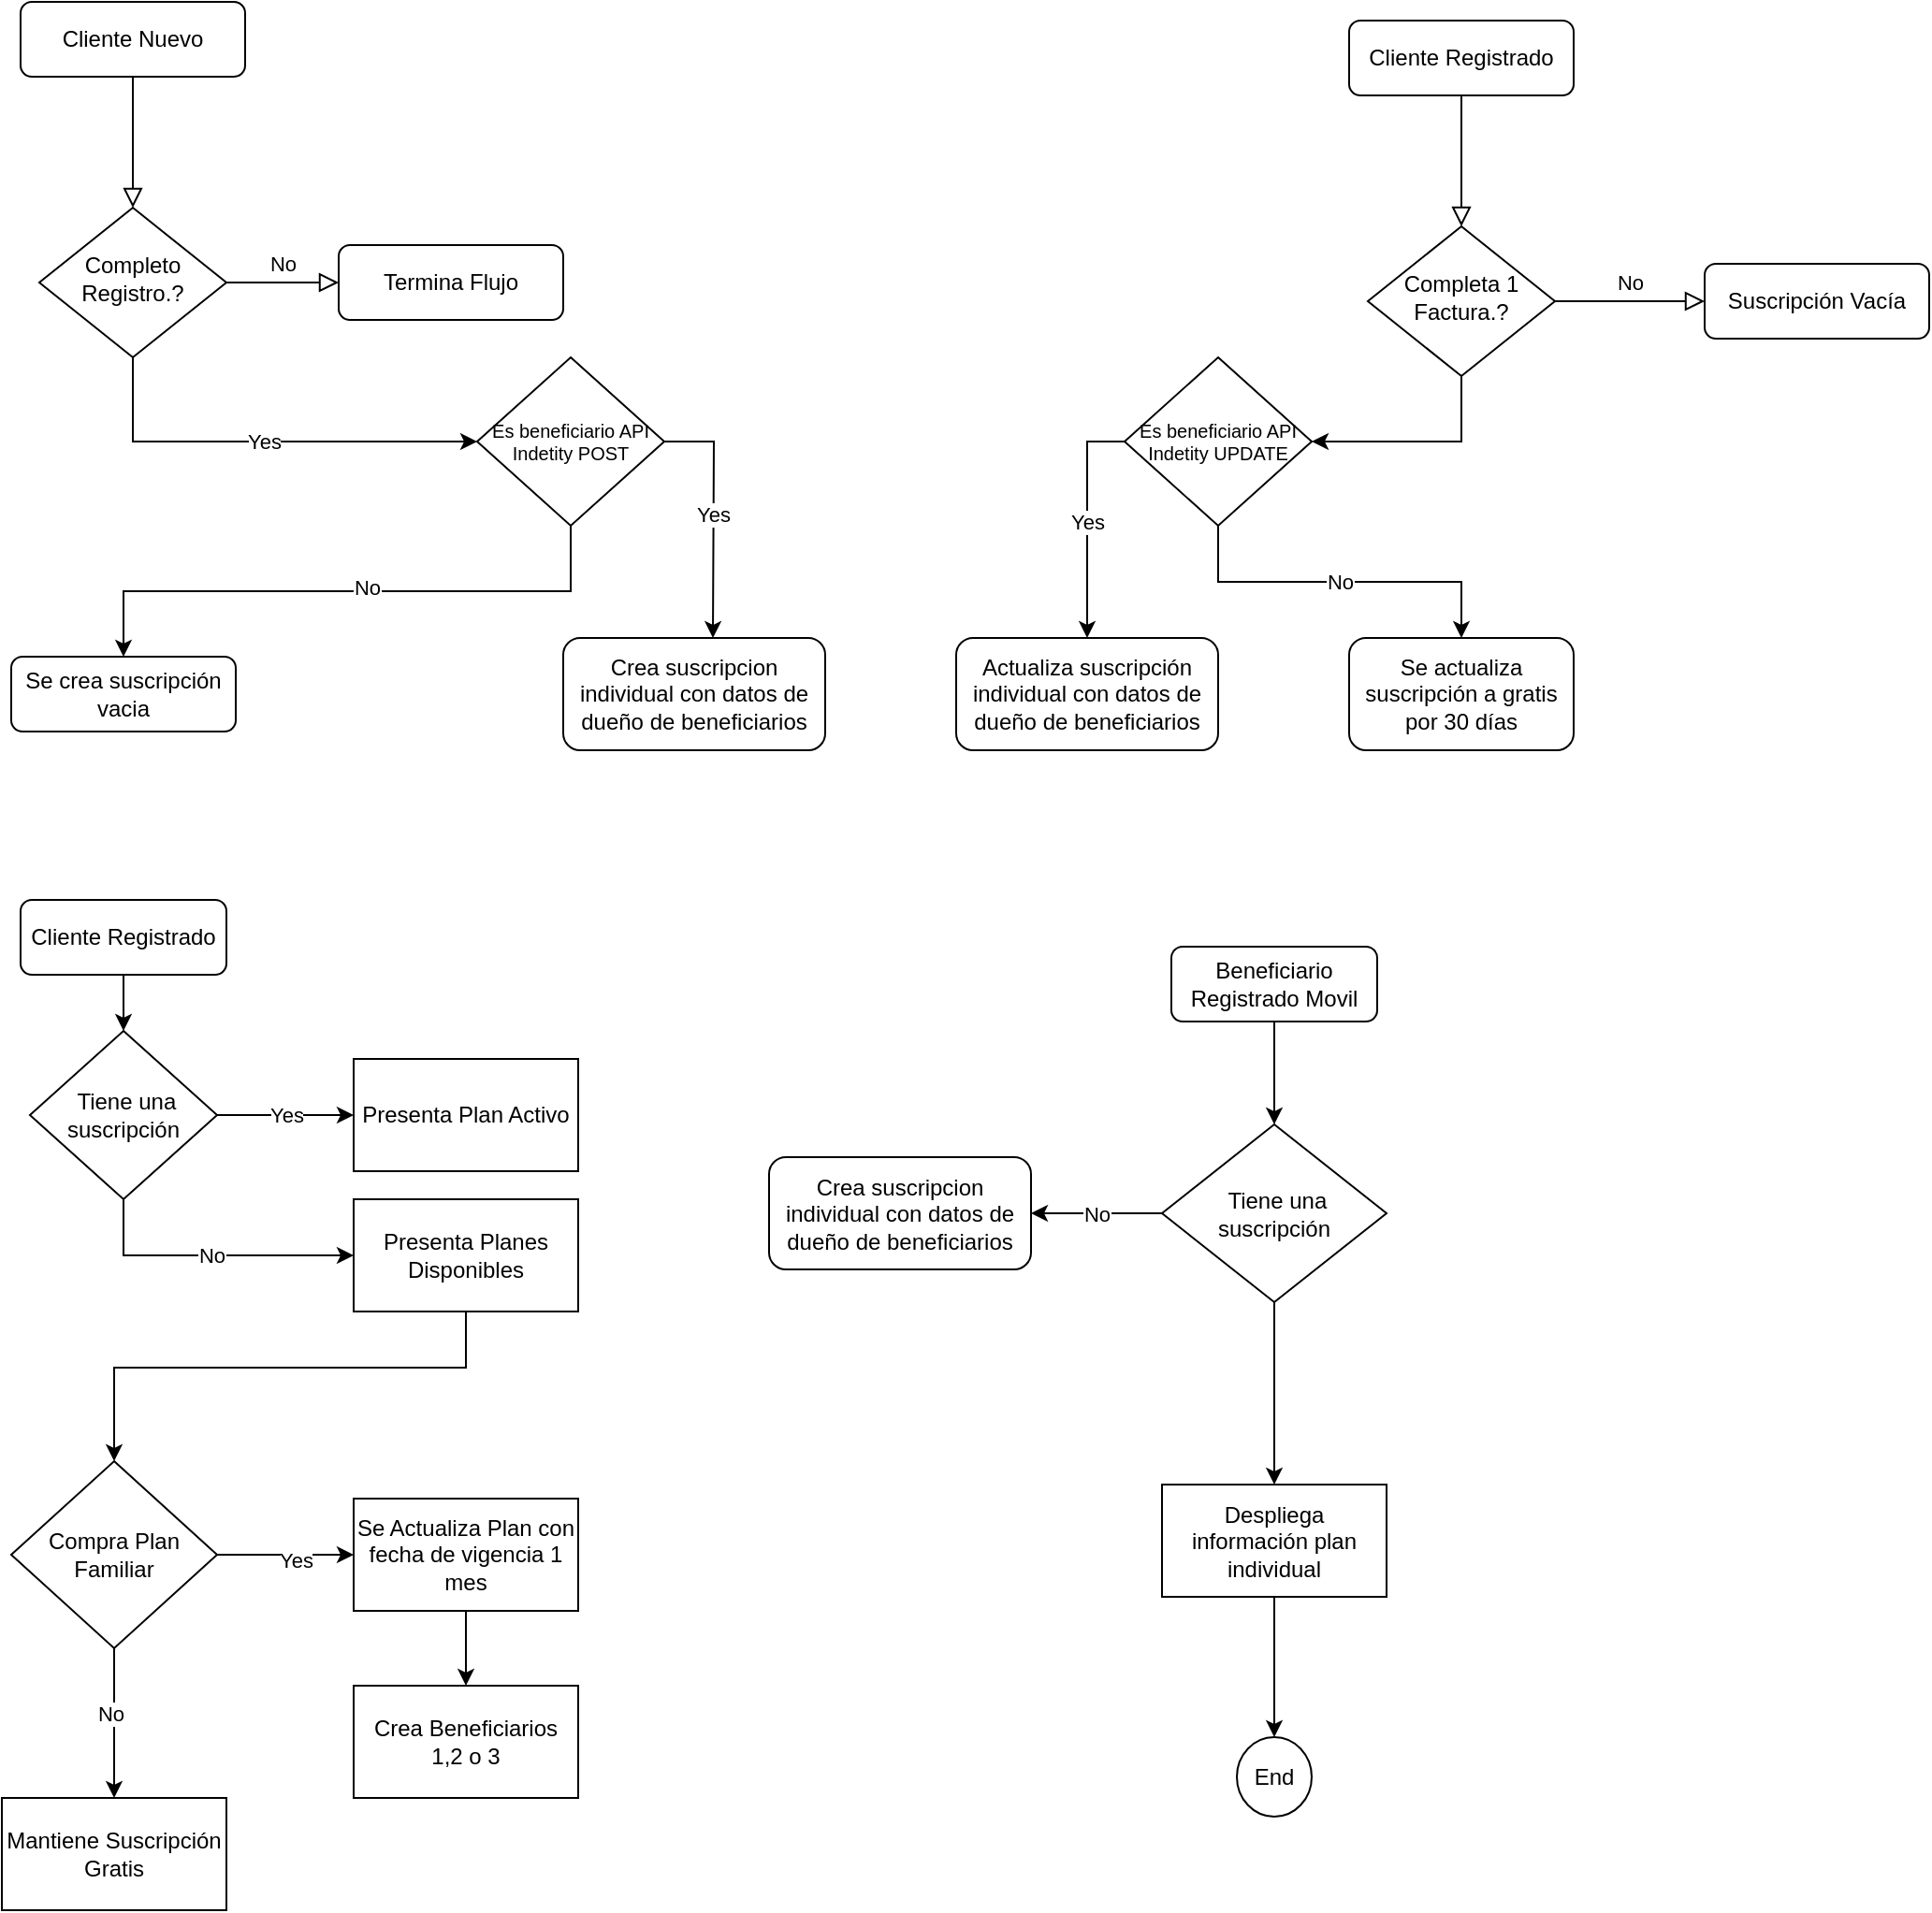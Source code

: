 <mxfile version="21.0.7" type="github">
  <diagram id="C5RBs43oDa-KdzZeNtuy" name="Page-1">
    <mxGraphModel dx="1114" dy="608" grid="1" gridSize="10" guides="1" tooltips="1" connect="1" arrows="1" fold="1" page="1" pageScale="1" pageWidth="827" pageHeight="1169" math="0" shadow="0">
      <root>
        <mxCell id="WIyWlLk6GJQsqaUBKTNV-0" />
        <mxCell id="WIyWlLk6GJQsqaUBKTNV-1" parent="WIyWlLk6GJQsqaUBKTNV-0" />
        <mxCell id="WIyWlLk6GJQsqaUBKTNV-2" value="" style="rounded=0;html=1;jettySize=auto;orthogonalLoop=1;fontSize=11;endArrow=block;endFill=0;endSize=8;strokeWidth=1;shadow=0;labelBackgroundColor=none;edgeStyle=orthogonalEdgeStyle;" parent="WIyWlLk6GJQsqaUBKTNV-1" source="WIyWlLk6GJQsqaUBKTNV-3" target="WIyWlLk6GJQsqaUBKTNV-6" edge="1">
          <mxGeometry relative="1" as="geometry" />
        </mxCell>
        <mxCell id="WIyWlLk6GJQsqaUBKTNV-3" value="Cliente Nuevo" style="rounded=1;whiteSpace=wrap;html=1;fontSize=12;glass=0;strokeWidth=1;shadow=0;" parent="WIyWlLk6GJQsqaUBKTNV-1" vertex="1">
          <mxGeometry x="70" y="80" width="120" height="40" as="geometry" />
        </mxCell>
        <mxCell id="WIyWlLk6GJQsqaUBKTNV-5" value="No" style="edgeStyle=orthogonalEdgeStyle;rounded=0;html=1;jettySize=auto;orthogonalLoop=1;fontSize=11;endArrow=block;endFill=0;endSize=8;strokeWidth=1;shadow=0;labelBackgroundColor=none;" parent="WIyWlLk6GJQsqaUBKTNV-1" source="WIyWlLk6GJQsqaUBKTNV-6" target="WIyWlLk6GJQsqaUBKTNV-7" edge="1">
          <mxGeometry y="10" relative="1" as="geometry">
            <mxPoint as="offset" />
          </mxGeometry>
        </mxCell>
        <mxCell id="K9iPGLTcpqvqo5EhF58B-47" value="Yes" style="edgeStyle=orthogonalEdgeStyle;rounded=0;orthogonalLoop=1;jettySize=auto;html=1;entryX=0;entryY=0.5;entryDx=0;entryDy=0;exitX=0.5;exitY=1;exitDx=0;exitDy=0;" edge="1" parent="WIyWlLk6GJQsqaUBKTNV-1" source="WIyWlLk6GJQsqaUBKTNV-6" target="K9iPGLTcpqvqo5EhF58B-46">
          <mxGeometry relative="1" as="geometry" />
        </mxCell>
        <mxCell id="WIyWlLk6GJQsqaUBKTNV-6" value="Completo Registro.?" style="rhombus;whiteSpace=wrap;html=1;shadow=0;fontFamily=Helvetica;fontSize=12;align=center;strokeWidth=1;spacing=6;spacingTop=-4;" parent="WIyWlLk6GJQsqaUBKTNV-1" vertex="1">
          <mxGeometry x="80" y="190" width="100" height="80" as="geometry" />
        </mxCell>
        <mxCell id="WIyWlLk6GJQsqaUBKTNV-7" value="Termina Flujo" style="rounded=1;whiteSpace=wrap;html=1;fontSize=12;glass=0;strokeWidth=1;shadow=0;" parent="WIyWlLk6GJQsqaUBKTNV-1" vertex="1">
          <mxGeometry x="240" y="210" width="120" height="40" as="geometry" />
        </mxCell>
        <mxCell id="WIyWlLk6GJQsqaUBKTNV-12" value="Se crea suscripción vacia" style="rounded=1;whiteSpace=wrap;html=1;fontSize=12;glass=0;strokeWidth=1;shadow=0;" parent="WIyWlLk6GJQsqaUBKTNV-1" vertex="1">
          <mxGeometry x="65" y="430" width="120" height="40" as="geometry" />
        </mxCell>
        <mxCell id="K9iPGLTcpqvqo5EhF58B-3" value="" style="rounded=0;html=1;jettySize=auto;orthogonalLoop=1;fontSize=11;endArrow=block;endFill=0;endSize=8;strokeWidth=1;shadow=0;labelBackgroundColor=none;edgeStyle=orthogonalEdgeStyle;" edge="1" parent="WIyWlLk6GJQsqaUBKTNV-1" source="K9iPGLTcpqvqo5EhF58B-4" target="K9iPGLTcpqvqo5EhF58B-7">
          <mxGeometry relative="1" as="geometry" />
        </mxCell>
        <mxCell id="K9iPGLTcpqvqo5EhF58B-4" value="Cliente Registrado" style="rounded=1;whiteSpace=wrap;html=1;fontSize=12;glass=0;strokeWidth=1;shadow=0;" vertex="1" parent="WIyWlLk6GJQsqaUBKTNV-1">
          <mxGeometry x="780" y="90" width="120" height="40" as="geometry" />
        </mxCell>
        <mxCell id="K9iPGLTcpqvqo5EhF58B-6" value="No" style="edgeStyle=orthogonalEdgeStyle;rounded=0;html=1;jettySize=auto;orthogonalLoop=1;fontSize=11;endArrow=block;endFill=0;endSize=8;strokeWidth=1;shadow=0;labelBackgroundColor=none;" edge="1" parent="WIyWlLk6GJQsqaUBKTNV-1" source="K9iPGLTcpqvqo5EhF58B-7" target="K9iPGLTcpqvqo5EhF58B-8">
          <mxGeometry y="10" relative="1" as="geometry">
            <mxPoint as="offset" />
          </mxGeometry>
        </mxCell>
        <mxCell id="K9iPGLTcpqvqo5EhF58B-51" style="edgeStyle=orthogonalEdgeStyle;rounded=0;orthogonalLoop=1;jettySize=auto;html=1;exitX=0.5;exitY=1;exitDx=0;exitDy=0;" edge="1" parent="WIyWlLk6GJQsqaUBKTNV-1" source="K9iPGLTcpqvqo5EhF58B-7" target="K9iPGLTcpqvqo5EhF58B-50">
          <mxGeometry relative="1" as="geometry" />
        </mxCell>
        <mxCell id="K9iPGLTcpqvqo5EhF58B-7" value="Completa 1 Factura.?" style="rhombus;whiteSpace=wrap;html=1;shadow=0;fontFamily=Helvetica;fontSize=12;align=center;strokeWidth=1;spacing=6;spacingTop=-4;" vertex="1" parent="WIyWlLk6GJQsqaUBKTNV-1">
          <mxGeometry x="790" y="200" width="100" height="80" as="geometry" />
        </mxCell>
        <mxCell id="K9iPGLTcpqvqo5EhF58B-8" value="Suscripción Vacía" style="rounded=1;whiteSpace=wrap;html=1;fontSize=12;glass=0;strokeWidth=1;shadow=0;" vertex="1" parent="WIyWlLk6GJQsqaUBKTNV-1">
          <mxGeometry x="970" y="220" width="120" height="40" as="geometry" />
        </mxCell>
        <mxCell id="K9iPGLTcpqvqo5EhF58B-9" value="Se actualiza suscripción a gratis por 30 días" style="rounded=1;whiteSpace=wrap;html=1;fontSize=12;glass=0;strokeWidth=1;shadow=0;" vertex="1" parent="WIyWlLk6GJQsqaUBKTNV-1">
          <mxGeometry x="780" y="420" width="120" height="60" as="geometry" />
        </mxCell>
        <mxCell id="K9iPGLTcpqvqo5EhF58B-12" style="edgeStyle=orthogonalEdgeStyle;rounded=0;orthogonalLoop=1;jettySize=auto;html=1;entryX=0.5;entryY=0;entryDx=0;entryDy=0;" edge="1" parent="WIyWlLk6GJQsqaUBKTNV-1" source="K9iPGLTcpqvqo5EhF58B-10" target="K9iPGLTcpqvqo5EhF58B-19">
          <mxGeometry relative="1" as="geometry" />
        </mxCell>
        <mxCell id="K9iPGLTcpqvqo5EhF58B-10" value="Cliente Registrado" style="rounded=1;whiteSpace=wrap;html=1;fontSize=12;glass=0;strokeWidth=1;shadow=0;" vertex="1" parent="WIyWlLk6GJQsqaUBKTNV-1">
          <mxGeometry x="70" y="560" width="110" height="40" as="geometry" />
        </mxCell>
        <mxCell id="K9iPGLTcpqvqo5EhF58B-14" value="" style="edgeStyle=orthogonalEdgeStyle;rounded=0;orthogonalLoop=1;jettySize=auto;html=1;" edge="1" parent="WIyWlLk6GJQsqaUBKTNV-1" source="K9iPGLTcpqvqo5EhF58B-11" target="K9iPGLTcpqvqo5EhF58B-13">
          <mxGeometry relative="1" as="geometry" />
        </mxCell>
        <mxCell id="K9iPGLTcpqvqo5EhF58B-15" value="Yes" style="edgeLabel;html=1;align=center;verticalAlign=middle;resizable=0;points=[];" vertex="1" connectable="0" parent="K9iPGLTcpqvqo5EhF58B-14">
          <mxGeometry x="0.15" y="-3" relative="1" as="geometry">
            <mxPoint as="offset" />
          </mxGeometry>
        </mxCell>
        <mxCell id="K9iPGLTcpqvqo5EhF58B-18" value="" style="edgeStyle=orthogonalEdgeStyle;rounded=0;orthogonalLoop=1;jettySize=auto;html=1;" edge="1" parent="WIyWlLk6GJQsqaUBKTNV-1" source="K9iPGLTcpqvqo5EhF58B-11" target="K9iPGLTcpqvqo5EhF58B-17">
          <mxGeometry relative="1" as="geometry" />
        </mxCell>
        <mxCell id="K9iPGLTcpqvqo5EhF58B-11" value="Compra Plan Familiar" style="rhombus;whiteSpace=wrap;html=1;" vertex="1" parent="WIyWlLk6GJQsqaUBKTNV-1">
          <mxGeometry x="65" y="860" width="110" height="100" as="geometry" />
        </mxCell>
        <mxCell id="K9iPGLTcpqvqo5EhF58B-26" value="" style="edgeStyle=orthogonalEdgeStyle;rounded=0;orthogonalLoop=1;jettySize=auto;html=1;" edge="1" parent="WIyWlLk6GJQsqaUBKTNV-1" source="K9iPGLTcpqvqo5EhF58B-13" target="K9iPGLTcpqvqo5EhF58B-25">
          <mxGeometry relative="1" as="geometry" />
        </mxCell>
        <mxCell id="K9iPGLTcpqvqo5EhF58B-13" value="Se Actualiza Plan con fecha de vigencia 1 mes" style="whiteSpace=wrap;html=1;" vertex="1" parent="WIyWlLk6GJQsqaUBKTNV-1">
          <mxGeometry x="248" y="880" width="120" height="60" as="geometry" />
        </mxCell>
        <mxCell id="K9iPGLTcpqvqo5EhF58B-17" value="Mantiene Suscripción Gratis" style="whiteSpace=wrap;html=1;" vertex="1" parent="WIyWlLk6GJQsqaUBKTNV-1">
          <mxGeometry x="60" y="1040" width="120" height="60" as="geometry" />
        </mxCell>
        <mxCell id="K9iPGLTcpqvqo5EhF58B-67" value="No" style="edgeStyle=orthogonalEdgeStyle;rounded=0;orthogonalLoop=1;jettySize=auto;html=1;exitX=0.5;exitY=1;exitDx=0;exitDy=0;" edge="1" parent="WIyWlLk6GJQsqaUBKTNV-1" source="K9iPGLTcpqvqo5EhF58B-19" target="K9iPGLTcpqvqo5EhF58B-66">
          <mxGeometry relative="1" as="geometry">
            <mxPoint x="170" y="695" as="sourcePoint" />
          </mxGeometry>
        </mxCell>
        <mxCell id="K9iPGLTcpqvqo5EhF58B-70" value="Yes" style="edgeStyle=orthogonalEdgeStyle;rounded=0;orthogonalLoop=1;jettySize=auto;html=1;" edge="1" parent="WIyWlLk6GJQsqaUBKTNV-1" source="K9iPGLTcpqvqo5EhF58B-19" target="K9iPGLTcpqvqo5EhF58B-69">
          <mxGeometry relative="1" as="geometry" />
        </mxCell>
        <mxCell id="K9iPGLTcpqvqo5EhF58B-19" value="&amp;nbsp;Tiene una suscripción" style="rhombus;whiteSpace=wrap;html=1;" vertex="1" parent="WIyWlLk6GJQsqaUBKTNV-1">
          <mxGeometry x="75" y="630" width="100" height="90" as="geometry" />
        </mxCell>
        <mxCell id="K9iPGLTcpqvqo5EhF58B-22" value="" style="edgeStyle=orthogonalEdgeStyle;rounded=0;orthogonalLoop=1;jettySize=auto;html=1;exitX=0.5;exitY=1;exitDx=0;exitDy=0;entryX=0.5;entryY=0;entryDx=0;entryDy=0;" edge="1" parent="WIyWlLk6GJQsqaUBKTNV-1" source="K9iPGLTcpqvqo5EhF58B-66" target="K9iPGLTcpqvqo5EhF58B-11">
          <mxGeometry relative="1" as="geometry">
            <mxPoint x="185" y="930" as="sourcePoint" />
            <mxPoint x="285" y="900" as="targetPoint" />
            <Array as="points">
              <mxPoint x="308" y="810" />
              <mxPoint x="120" y="810" />
            </Array>
          </mxGeometry>
        </mxCell>
        <mxCell id="K9iPGLTcpqvqo5EhF58B-24" value="No" style="edgeLabel;html=1;align=center;verticalAlign=middle;resizable=0;points=[];" vertex="1" connectable="0" parent="WIyWlLk6GJQsqaUBKTNV-1">
          <mxGeometry x="248" y="923" as="geometry">
            <mxPoint x="-130" y="72" as="offset" />
          </mxGeometry>
        </mxCell>
        <mxCell id="K9iPGLTcpqvqo5EhF58B-25" value="Crea Beneficiarios 1,2 o 3" style="whiteSpace=wrap;html=1;" vertex="1" parent="WIyWlLk6GJQsqaUBKTNV-1">
          <mxGeometry x="248" y="980" width="120" height="60" as="geometry" />
        </mxCell>
        <mxCell id="K9iPGLTcpqvqo5EhF58B-29" style="edgeStyle=orthogonalEdgeStyle;rounded=0;orthogonalLoop=1;jettySize=auto;html=1;entryX=0.5;entryY=0;entryDx=0;entryDy=0;" edge="1" parent="WIyWlLk6GJQsqaUBKTNV-1" source="K9iPGLTcpqvqo5EhF58B-27" target="K9iPGLTcpqvqo5EhF58B-28">
          <mxGeometry relative="1" as="geometry" />
        </mxCell>
        <mxCell id="K9iPGLTcpqvqo5EhF58B-27" value="Beneficiario Registrado Movil" style="rounded=1;whiteSpace=wrap;html=1;fontSize=12;glass=0;strokeWidth=1;shadow=0;" vertex="1" parent="WIyWlLk6GJQsqaUBKTNV-1">
          <mxGeometry x="685" y="585" width="110" height="40" as="geometry" />
        </mxCell>
        <mxCell id="K9iPGLTcpqvqo5EhF58B-32" value="No" style="edgeStyle=orthogonalEdgeStyle;rounded=0;orthogonalLoop=1;jettySize=auto;html=1;entryX=1;entryY=0.5;entryDx=0;entryDy=0;" edge="1" parent="WIyWlLk6GJQsqaUBKTNV-1" source="K9iPGLTcpqvqo5EhF58B-28" target="K9iPGLTcpqvqo5EhF58B-61">
          <mxGeometry relative="1" as="geometry">
            <mxPoint x="620" y="727.5" as="targetPoint" />
            <mxPoint as="offset" />
          </mxGeometry>
        </mxCell>
        <mxCell id="K9iPGLTcpqvqo5EhF58B-63" value="" style="edgeStyle=orthogonalEdgeStyle;rounded=0;orthogonalLoop=1;jettySize=auto;html=1;" edge="1" parent="WIyWlLk6GJQsqaUBKTNV-1" source="K9iPGLTcpqvqo5EhF58B-28" target="K9iPGLTcpqvqo5EhF58B-62">
          <mxGeometry relative="1" as="geometry" />
        </mxCell>
        <mxCell id="K9iPGLTcpqvqo5EhF58B-28" value="&amp;nbsp;Tiene una suscripción" style="rhombus;whiteSpace=wrap;html=1;" vertex="1" parent="WIyWlLk6GJQsqaUBKTNV-1">
          <mxGeometry x="680" y="680" width="120" height="95" as="geometry" />
        </mxCell>
        <mxCell id="K9iPGLTcpqvqo5EhF58B-48" style="edgeStyle=orthogonalEdgeStyle;rounded=0;orthogonalLoop=1;jettySize=auto;html=1;exitX=0.5;exitY=1;exitDx=0;exitDy=0;" edge="1" parent="WIyWlLk6GJQsqaUBKTNV-1" source="K9iPGLTcpqvqo5EhF58B-46" target="WIyWlLk6GJQsqaUBKTNV-12">
          <mxGeometry relative="1" as="geometry" />
        </mxCell>
        <mxCell id="K9iPGLTcpqvqo5EhF58B-53" value="No" style="edgeLabel;html=1;align=center;verticalAlign=middle;resizable=0;points=[];" vertex="1" connectable="0" parent="K9iPGLTcpqvqo5EhF58B-48">
          <mxGeometry x="-0.069" y="-2" relative="1" as="geometry">
            <mxPoint as="offset" />
          </mxGeometry>
        </mxCell>
        <mxCell id="K9iPGLTcpqvqo5EhF58B-55" value="Yes" style="edgeStyle=orthogonalEdgeStyle;rounded=0;orthogonalLoop=1;jettySize=auto;html=1;exitX=1;exitY=0.5;exitDx=0;exitDy=0;" edge="1" parent="WIyWlLk6GJQsqaUBKTNV-1" source="K9iPGLTcpqvqo5EhF58B-46">
          <mxGeometry relative="1" as="geometry">
            <mxPoint x="440" y="420" as="targetPoint" />
          </mxGeometry>
        </mxCell>
        <mxCell id="K9iPGLTcpqvqo5EhF58B-46" value="Es beneficiario API Indetity POST" style="rhombus;whiteSpace=wrap;html=1;fontSize=10;" vertex="1" parent="WIyWlLk6GJQsqaUBKTNV-1">
          <mxGeometry x="314" y="270" width="100" height="90" as="geometry" />
        </mxCell>
        <mxCell id="K9iPGLTcpqvqo5EhF58B-52" value="No" style="edgeStyle=orthogonalEdgeStyle;rounded=0;orthogonalLoop=1;jettySize=auto;html=1;entryX=0.5;entryY=0;entryDx=0;entryDy=0;exitX=0.5;exitY=1;exitDx=0;exitDy=0;" edge="1" parent="WIyWlLk6GJQsqaUBKTNV-1" source="K9iPGLTcpqvqo5EhF58B-50" target="K9iPGLTcpqvqo5EhF58B-9">
          <mxGeometry relative="1" as="geometry" />
        </mxCell>
        <mxCell id="K9iPGLTcpqvqo5EhF58B-58" value="Yes" style="edgeStyle=orthogonalEdgeStyle;rounded=0;orthogonalLoop=1;jettySize=auto;html=1;entryX=0.5;entryY=0;entryDx=0;entryDy=0;exitX=0;exitY=0.5;exitDx=0;exitDy=0;" edge="1" parent="WIyWlLk6GJQsqaUBKTNV-1" source="K9iPGLTcpqvqo5EhF58B-50" target="K9iPGLTcpqvqo5EhF58B-57">
          <mxGeometry relative="1" as="geometry">
            <mxPoint x="640" y="390" as="targetPoint" />
          </mxGeometry>
        </mxCell>
        <mxCell id="K9iPGLTcpqvqo5EhF58B-50" value="Es beneficiario API Indetity UPDATE" style="rhombus;whiteSpace=wrap;html=1;fontSize=10;" vertex="1" parent="WIyWlLk6GJQsqaUBKTNV-1">
          <mxGeometry x="660" y="270" width="100" height="90" as="geometry" />
        </mxCell>
        <mxCell id="K9iPGLTcpqvqo5EhF58B-54" value="Crea suscripcion individual con datos de dueño de beneficiarios" style="rounded=1;whiteSpace=wrap;html=1;fontSize=12;glass=0;strokeWidth=1;shadow=0;" vertex="1" parent="WIyWlLk6GJQsqaUBKTNV-1">
          <mxGeometry x="360" y="420" width="140" height="60" as="geometry" />
        </mxCell>
        <mxCell id="K9iPGLTcpqvqo5EhF58B-57" value="Actualiza suscripción individual con datos de dueño de beneficiarios" style="rounded=1;whiteSpace=wrap;html=1;fontSize=12;glass=0;strokeWidth=1;shadow=0;" vertex="1" parent="WIyWlLk6GJQsqaUBKTNV-1">
          <mxGeometry x="570" y="420" width="140" height="60" as="geometry" />
        </mxCell>
        <mxCell id="K9iPGLTcpqvqo5EhF58B-61" value="Crea suscripcion individual con datos de dueño de beneficiarios" style="rounded=1;whiteSpace=wrap;html=1;fontSize=12;glass=0;strokeWidth=1;shadow=0;" vertex="1" parent="WIyWlLk6GJQsqaUBKTNV-1">
          <mxGeometry x="470" y="697.5" width="140" height="60" as="geometry" />
        </mxCell>
        <mxCell id="K9iPGLTcpqvqo5EhF58B-65" value="" style="edgeStyle=orthogonalEdgeStyle;rounded=0;orthogonalLoop=1;jettySize=auto;html=1;" edge="1" parent="WIyWlLk6GJQsqaUBKTNV-1" source="K9iPGLTcpqvqo5EhF58B-62" target="K9iPGLTcpqvqo5EhF58B-64">
          <mxGeometry relative="1" as="geometry" />
        </mxCell>
        <mxCell id="K9iPGLTcpqvqo5EhF58B-62" value="Despliega información plan individual" style="whiteSpace=wrap;html=1;" vertex="1" parent="WIyWlLk6GJQsqaUBKTNV-1">
          <mxGeometry x="680" y="872.5" width="120" height="60" as="geometry" />
        </mxCell>
        <mxCell id="K9iPGLTcpqvqo5EhF58B-64" value="End" style="ellipse;whiteSpace=wrap;html=1;" vertex="1" parent="WIyWlLk6GJQsqaUBKTNV-1">
          <mxGeometry x="720" y="1007.5" width="40" height="42.5" as="geometry" />
        </mxCell>
        <mxCell id="K9iPGLTcpqvqo5EhF58B-66" value="Presenta Planes Disponibles" style="whiteSpace=wrap;html=1;" vertex="1" parent="WIyWlLk6GJQsqaUBKTNV-1">
          <mxGeometry x="248" y="720" width="120" height="60" as="geometry" />
        </mxCell>
        <mxCell id="K9iPGLTcpqvqo5EhF58B-69" value="Presenta Plan Activo" style="whiteSpace=wrap;html=1;" vertex="1" parent="WIyWlLk6GJQsqaUBKTNV-1">
          <mxGeometry x="248" y="645" width="120" height="60" as="geometry" />
        </mxCell>
      </root>
    </mxGraphModel>
  </diagram>
</mxfile>
